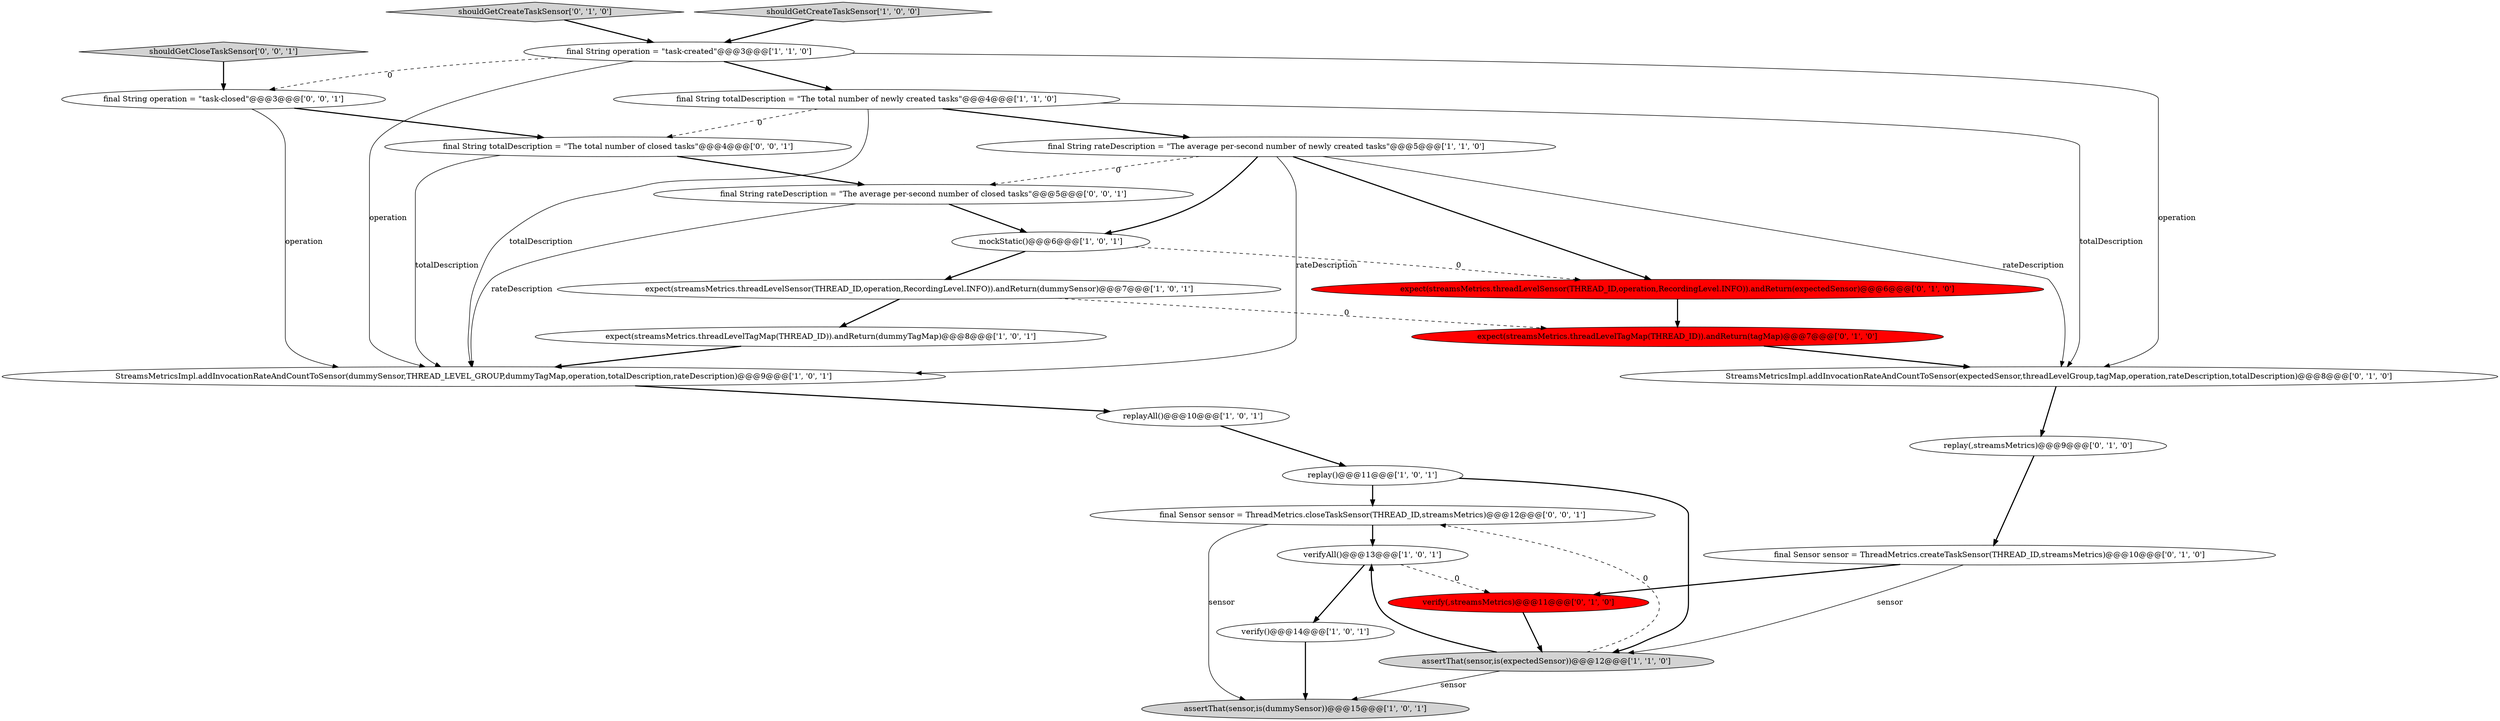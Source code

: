 digraph {
13 [style = filled, label = "mockStatic()@@@6@@@['1', '0', '1']", fillcolor = white, shape = ellipse image = "AAA0AAABBB1BBB"];
23 [style = filled, label = "shouldGetCloseTaskSensor['0', '0', '1']", fillcolor = lightgray, shape = diamond image = "AAA0AAABBB3BBB"];
19 [style = filled, label = "shouldGetCreateTaskSensor['0', '1', '0']", fillcolor = lightgray, shape = diamond image = "AAA0AAABBB2BBB"];
25 [style = filled, label = "final Sensor sensor = ThreadMetrics.closeTaskSensor(THREAD_ID,streamsMetrics)@@@12@@@['0', '0', '1']", fillcolor = white, shape = ellipse image = "AAA0AAABBB3BBB"];
7 [style = filled, label = "verifyAll()@@@13@@@['1', '0', '1']", fillcolor = white, shape = ellipse image = "AAA0AAABBB1BBB"];
12 [style = filled, label = "expect(streamsMetrics.threadLevelSensor(THREAD_ID,operation,RecordingLevel.INFO)).andReturn(dummySensor)@@@7@@@['1', '0', '1']", fillcolor = white, shape = ellipse image = "AAA0AAABBB1BBB"];
5 [style = filled, label = "assertThat(sensor,is(expectedSensor))@@@12@@@['1', '1', '0']", fillcolor = lightgray, shape = ellipse image = "AAA0AAABBB1BBB"];
14 [style = filled, label = "replay(,streamsMetrics)@@@9@@@['0', '1', '0']", fillcolor = white, shape = ellipse image = "AAA0AAABBB2BBB"];
18 [style = filled, label = "verify(,streamsMetrics)@@@11@@@['0', '1', '0']", fillcolor = red, shape = ellipse image = "AAA1AAABBB2BBB"];
4 [style = filled, label = "expect(streamsMetrics.threadLevelTagMap(THREAD_ID)).andReturn(dummyTagMap)@@@8@@@['1', '0', '1']", fillcolor = white, shape = ellipse image = "AAA0AAABBB1BBB"];
17 [style = filled, label = "final Sensor sensor = ThreadMetrics.createTaskSensor(THREAD_ID,streamsMetrics)@@@10@@@['0', '1', '0']", fillcolor = white, shape = ellipse image = "AAA0AAABBB2BBB"];
1 [style = filled, label = "final String rateDescription = \"The average per-second number of newly created tasks\"@@@5@@@['1', '1', '0']", fillcolor = white, shape = ellipse image = "AAA0AAABBB1BBB"];
21 [style = filled, label = "final String rateDescription = \"The average per-second number of closed tasks\"@@@5@@@['0', '0', '1']", fillcolor = white, shape = ellipse image = "AAA0AAABBB3BBB"];
2 [style = filled, label = "shouldGetCreateTaskSensor['1', '0', '0']", fillcolor = lightgray, shape = diamond image = "AAA0AAABBB1BBB"];
10 [style = filled, label = "StreamsMetricsImpl.addInvocationRateAndCountToSensor(dummySensor,THREAD_LEVEL_GROUP,dummyTagMap,operation,totalDescription,rateDescription)@@@9@@@['1', '0', '1']", fillcolor = white, shape = ellipse image = "AAA0AAABBB1BBB"];
20 [style = filled, label = "expect(streamsMetrics.threadLevelSensor(THREAD_ID,operation,RecordingLevel.INFO)).andReturn(expectedSensor)@@@6@@@['0', '1', '0']", fillcolor = red, shape = ellipse image = "AAA1AAABBB2BBB"];
6 [style = filled, label = "assertThat(sensor,is(dummySensor))@@@15@@@['1', '0', '1']", fillcolor = lightgray, shape = ellipse image = "AAA0AAABBB1BBB"];
24 [style = filled, label = "final String totalDescription = \"The total number of closed tasks\"@@@4@@@['0', '0', '1']", fillcolor = white, shape = ellipse image = "AAA0AAABBB3BBB"];
0 [style = filled, label = "verify()@@@14@@@['1', '0', '1']", fillcolor = white, shape = ellipse image = "AAA0AAABBB1BBB"];
22 [style = filled, label = "final String operation = \"task-closed\"@@@3@@@['0', '0', '1']", fillcolor = white, shape = ellipse image = "AAA0AAABBB3BBB"];
3 [style = filled, label = "final String totalDescription = \"The total number of newly created tasks\"@@@4@@@['1', '1', '0']", fillcolor = white, shape = ellipse image = "AAA0AAABBB1BBB"];
16 [style = filled, label = "expect(streamsMetrics.threadLevelTagMap(THREAD_ID)).andReturn(tagMap)@@@7@@@['0', '1', '0']", fillcolor = red, shape = ellipse image = "AAA1AAABBB2BBB"];
15 [style = filled, label = "StreamsMetricsImpl.addInvocationRateAndCountToSensor(expectedSensor,threadLevelGroup,tagMap,operation,rateDescription,totalDescription)@@@8@@@['0', '1', '0']", fillcolor = white, shape = ellipse image = "AAA0AAABBB2BBB"];
8 [style = filled, label = "replayAll()@@@10@@@['1', '0', '1']", fillcolor = white, shape = ellipse image = "AAA0AAABBB1BBB"];
11 [style = filled, label = "final String operation = \"task-created\"@@@3@@@['1', '1', '0']", fillcolor = white, shape = ellipse image = "AAA0AAABBB1BBB"];
9 [style = filled, label = "replay()@@@11@@@['1', '0', '1']", fillcolor = white, shape = ellipse image = "AAA0AAABBB1BBB"];
4->10 [style = bold, label=""];
16->15 [style = bold, label=""];
11->10 [style = solid, label="operation"];
3->15 [style = solid, label="totalDescription"];
7->18 [style = dashed, label="0"];
3->1 [style = bold, label=""];
15->14 [style = bold, label=""];
12->16 [style = dashed, label="0"];
0->6 [style = bold, label=""];
13->20 [style = dashed, label="0"];
3->24 [style = dashed, label="0"];
11->22 [style = dashed, label="0"];
24->10 [style = solid, label="totalDescription"];
1->20 [style = bold, label=""];
14->17 [style = bold, label=""];
19->11 [style = bold, label=""];
7->0 [style = bold, label=""];
5->6 [style = solid, label="sensor"];
1->21 [style = dashed, label="0"];
5->25 [style = dashed, label="0"];
25->7 [style = bold, label=""];
1->13 [style = bold, label=""];
21->10 [style = solid, label="rateDescription"];
17->5 [style = solid, label="sensor"];
1->10 [style = solid, label="rateDescription"];
13->12 [style = bold, label=""];
23->22 [style = bold, label=""];
20->16 [style = bold, label=""];
10->8 [style = bold, label=""];
12->4 [style = bold, label=""];
24->21 [style = bold, label=""];
11->3 [style = bold, label=""];
22->10 [style = solid, label="operation"];
25->6 [style = solid, label="sensor"];
18->5 [style = bold, label=""];
9->25 [style = bold, label=""];
3->10 [style = solid, label="totalDescription"];
8->9 [style = bold, label=""];
9->5 [style = bold, label=""];
5->7 [style = bold, label=""];
1->15 [style = solid, label="rateDescription"];
22->24 [style = bold, label=""];
2->11 [style = bold, label=""];
17->18 [style = bold, label=""];
21->13 [style = bold, label=""];
11->15 [style = solid, label="operation"];
}
